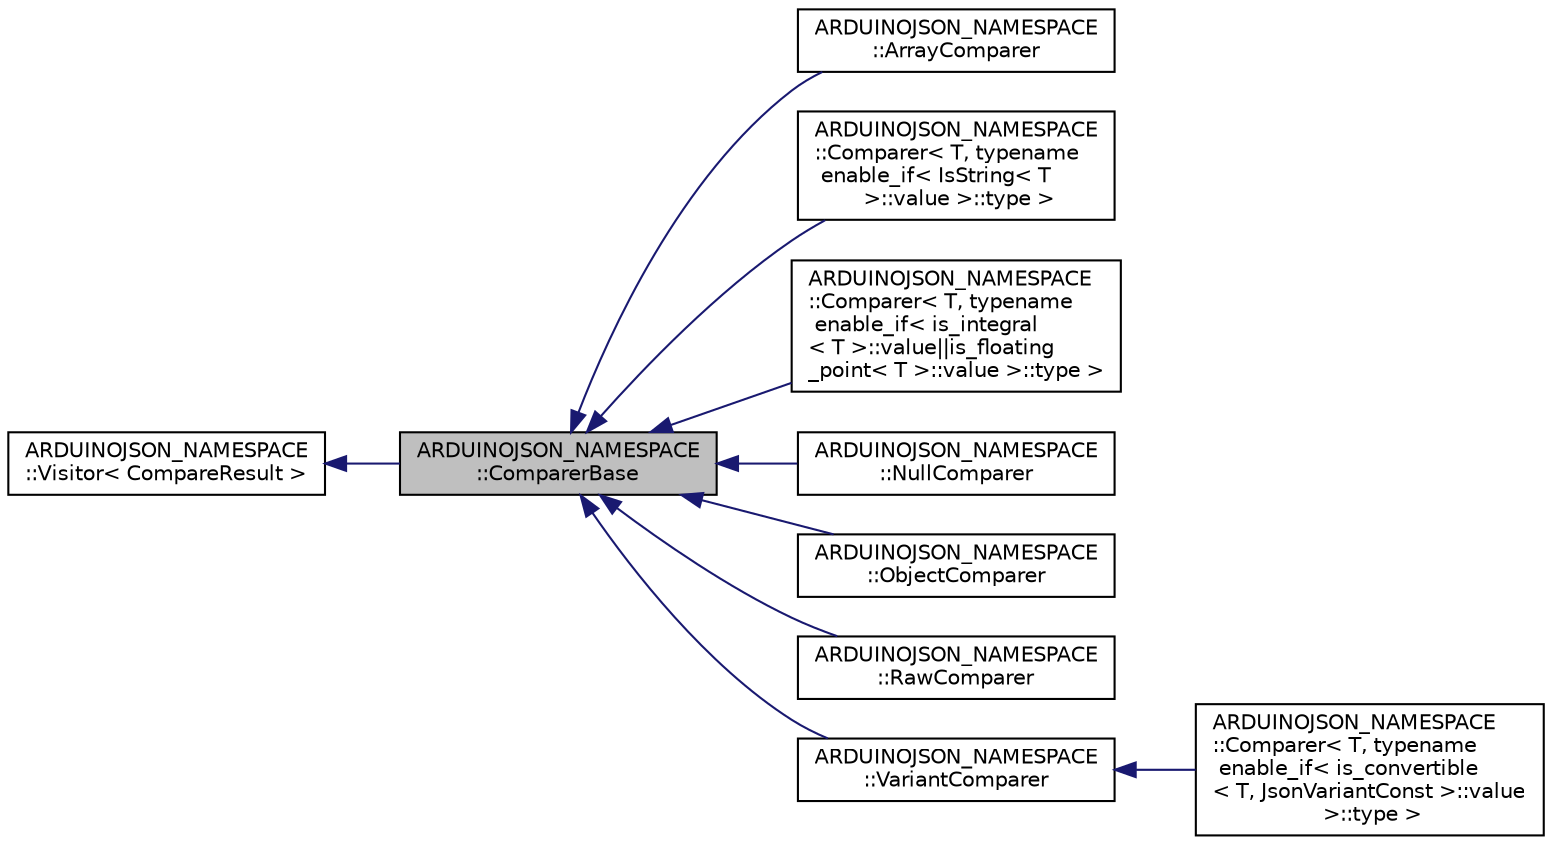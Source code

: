 digraph "ARDUINOJSON_NAMESPACE::ComparerBase"
{
 // LATEX_PDF_SIZE
  edge [fontname="Helvetica",fontsize="10",labelfontname="Helvetica",labelfontsize="10"];
  node [fontname="Helvetica",fontsize="10",shape=record];
  rankdir="LR";
  Node1 [label="ARDUINOJSON_NAMESPACE\l::ComparerBase",height=0.2,width=0.4,color="black", fillcolor="grey75", style="filled", fontcolor="black",tooltip=" "];
  Node2 -> Node1 [dir="back",color="midnightblue",fontsize="10",style="solid",fontname="Helvetica"];
  Node2 [label="ARDUINOJSON_NAMESPACE\l::Visitor\< CompareResult \>",height=0.2,width=0.4,color="black", fillcolor="white", style="filled",URL="$structARDUINOJSON__NAMESPACE_1_1Visitor.html",tooltip=" "];
  Node1 -> Node3 [dir="back",color="midnightblue",fontsize="10",style="solid",fontname="Helvetica"];
  Node3 [label="ARDUINOJSON_NAMESPACE\l::ArrayComparer",height=0.2,width=0.4,color="black", fillcolor="white", style="filled",URL="$structARDUINOJSON__NAMESPACE_1_1ArrayComparer.html",tooltip=" "];
  Node1 -> Node4 [dir="back",color="midnightblue",fontsize="10",style="solid",fontname="Helvetica"];
  Node4 [label="ARDUINOJSON_NAMESPACE\l::Comparer\< T, typename\l enable_if\< IsString\< T\l \>::value \>::type \>",height=0.2,width=0.4,color="black", fillcolor="white", style="filled",URL="$structARDUINOJSON__NAMESPACE_1_1Comparer_3_01T_00_01typename_01enable__if_3_01IsString_3_01T_01_4_1_1value_01_4_1_1type_01_4.html",tooltip=" "];
  Node1 -> Node5 [dir="back",color="midnightblue",fontsize="10",style="solid",fontname="Helvetica"];
  Node5 [label="ARDUINOJSON_NAMESPACE\l::Comparer\< T, typename\l enable_if\< is_integral\l\< T \>::value\|\|is_floating\l_point\< T \>::value \>::type \>",height=0.2,width=0.4,color="black", fillcolor="white", style="filled",URL="$structARDUINOJSON__NAMESPACE_1_1Comparer_3_01T_00_01typename_01enable__if_3_01is__integral_3_01T1e6fb7f0780f87555e02f0ac06952e90.html",tooltip=" "];
  Node1 -> Node6 [dir="back",color="midnightblue",fontsize="10",style="solid",fontname="Helvetica"];
  Node6 [label="ARDUINOJSON_NAMESPACE\l::NullComparer",height=0.2,width=0.4,color="black", fillcolor="white", style="filled",URL="$structARDUINOJSON__NAMESPACE_1_1NullComparer.html",tooltip=" "];
  Node1 -> Node7 [dir="back",color="midnightblue",fontsize="10",style="solid",fontname="Helvetica"];
  Node7 [label="ARDUINOJSON_NAMESPACE\l::ObjectComparer",height=0.2,width=0.4,color="black", fillcolor="white", style="filled",URL="$structARDUINOJSON__NAMESPACE_1_1ObjectComparer.html",tooltip=" "];
  Node1 -> Node8 [dir="back",color="midnightblue",fontsize="10",style="solid",fontname="Helvetica"];
  Node8 [label="ARDUINOJSON_NAMESPACE\l::RawComparer",height=0.2,width=0.4,color="black", fillcolor="white", style="filled",URL="$structARDUINOJSON__NAMESPACE_1_1RawComparer.html",tooltip=" "];
  Node1 -> Node9 [dir="back",color="midnightblue",fontsize="10",style="solid",fontname="Helvetica"];
  Node9 [label="ARDUINOJSON_NAMESPACE\l::VariantComparer",height=0.2,width=0.4,color="black", fillcolor="white", style="filled",URL="$structARDUINOJSON__NAMESPACE_1_1VariantComparer.html",tooltip=" "];
  Node9 -> Node10 [dir="back",color="midnightblue",fontsize="10",style="solid",fontname="Helvetica"];
  Node10 [label="ARDUINOJSON_NAMESPACE\l::Comparer\< T, typename\l enable_if\< is_convertible\l\< T, JsonVariantConst \>::value\l \>::type \>",height=0.2,width=0.4,color="black", fillcolor="white", style="filled",URL="$structARDUINOJSON__NAMESPACE_1_1Comparer_3_01T_00_01typename_01enable__if_3_01is__convertible_3_9714fbefc25610738f7c561eee66d12b.html",tooltip=" "];
}
